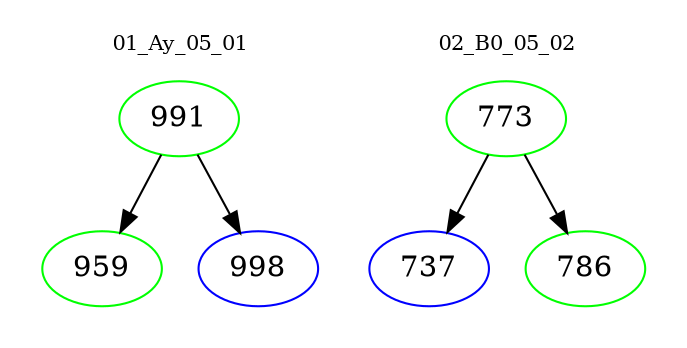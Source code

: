 digraph{
subgraph cluster_0 {
color = white
label = "01_Ay_05_01";
fontsize=10;
T0_991 [label="991", color="green"]
T0_991 -> T0_959 [color="black"]
T0_959 [label="959", color="green"]
T0_991 -> T0_998 [color="black"]
T0_998 [label="998", color="blue"]
}
subgraph cluster_1 {
color = white
label = "02_B0_05_02";
fontsize=10;
T1_773 [label="773", color="green"]
T1_773 -> T1_737 [color="black"]
T1_737 [label="737", color="blue"]
T1_773 -> T1_786 [color="black"]
T1_786 [label="786", color="green"]
}
}
